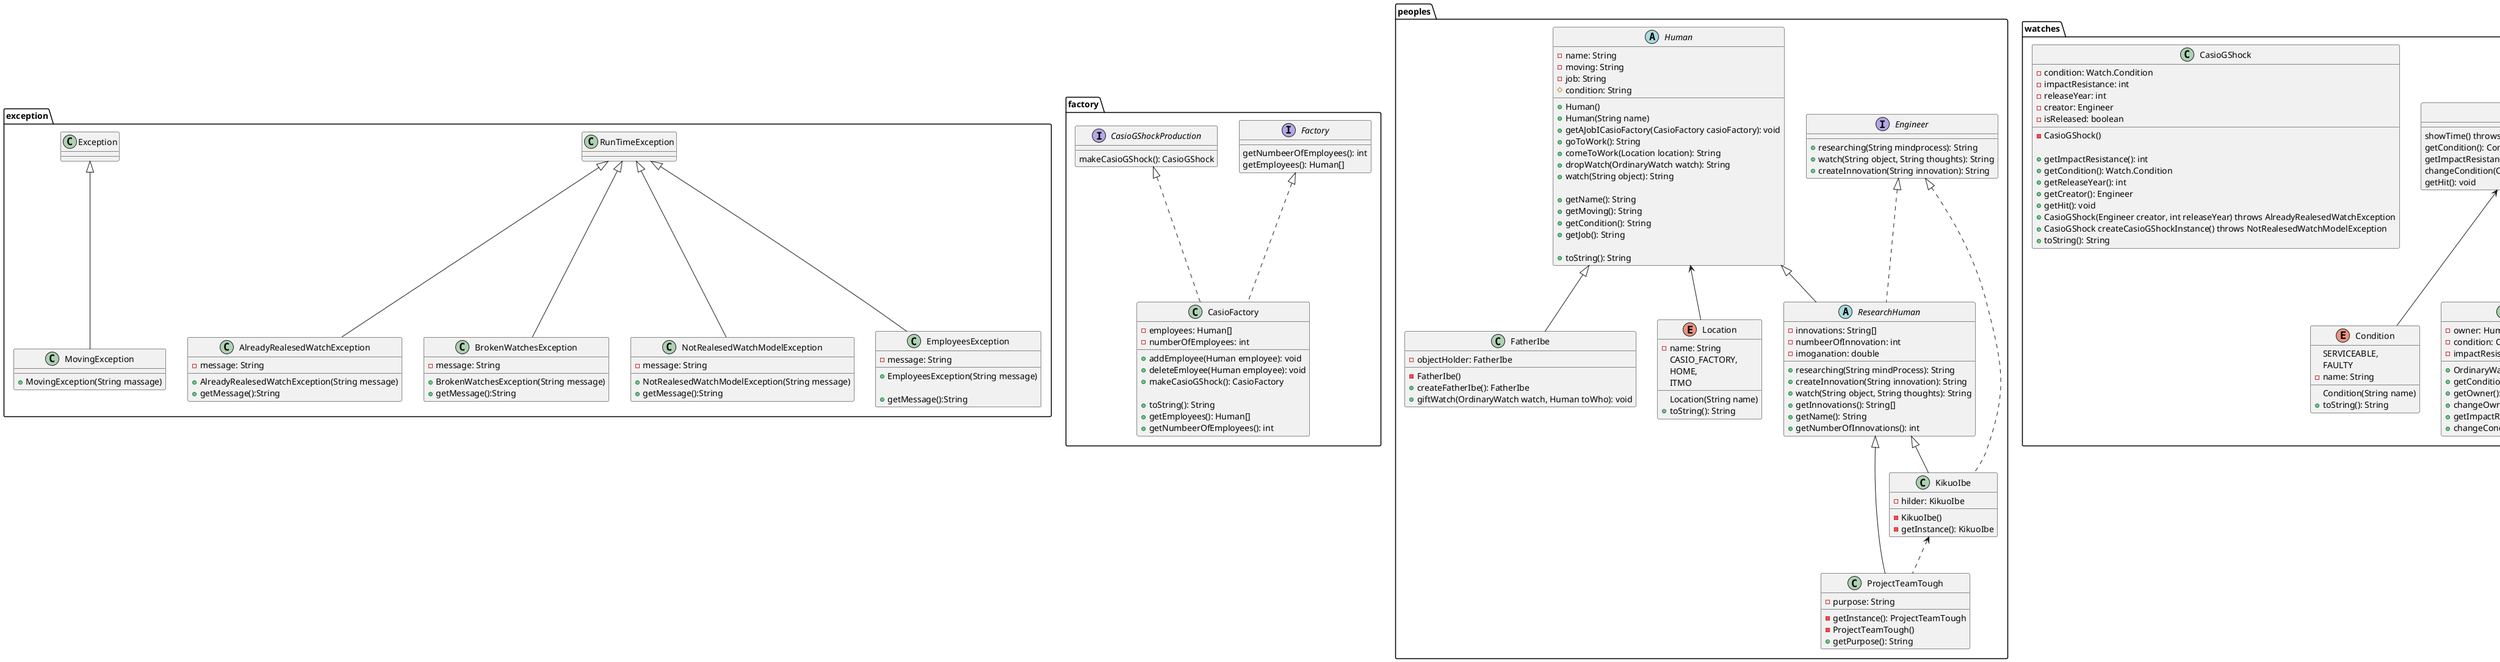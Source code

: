 @startuml
package exception {
class AlreadyRealesedWatchException{
- message: String

+AlreadyRealesedWatchException(String message)
+getMessage():String
}
RunTimeException<|--AlreadyRealesedWatchException
class BrokenWatchesException{
- message: String

+BrokenWatchesException(String message)
+getMessage():String
}
RunTimeException<|--BrokenWatchesException
class NotRealesedWatchModelException{
- message: String

+NotRealesedWatchModelException(String message)
+getMessage():String
}
RunTimeException<|--NotRealesedWatchModelException
class MovingException{
+MovingException(String massage)
}
Exception<|--MovingException
class EmployeesException extends RunTimeException{
-message: String
+EmployeesException(String message)

+getMessage():String
}

}
package factory{
class CasioFactory implements Factory, CasioGShockProduction{
- employees: Human[]
- numberOfEmployees: int
+ addEmployee(Human employee): void
+ deleteEmloyee(Human employee): void
+ makeCasioGShock(): CasioFactory

+ toString(): String
+ getEmployees(): Human[]
+ getNumbeerOfEmployees(): int
}
interface CasioGShockProduction{
makeCasioGShock(): CasioGShock
}
interface Factory{
getNumbeerOfEmployees(): int
getEmployees(): Human[]
}
}
package peoples{
interface Engineer{
+ researching(String mindprocess): String
+ watch(String object, String thoughts): String
+ createInnovation(String innovation): String
}
class FatherIbe extends Human {
- objectHolder: FatherIbe
- FatherIbe()
+ createFatherIbe(): FatherIbe
+ giftWatch(OrdinaryWatch watch, Human toWho): void
}
 abstract class Human  {
 - name: String
 - moving: String
 - job: String
 # condition: String

+ Human()
+ Human(String name)
+ getAJobICasioFactory(CasioFactory casioFactory): void
+ goToWork(): String
+ comeToWork(Location location): String
+ dropWatch(OrdinaryWatch watch): String
+ watch(String object): String

+ getName(): String
+ getMoving(): String
+ getCondition(): String
+ getJob(): String

+ toString(): String
}
Human<-- Location
enum Location{
- name: String
Location(String name)
+ toString(): String
CASIO_FACTORY,
HOME,
ITMO
}
abstract class ResearchHuman extends Human implements Engineer{
- innovations: String[]
- numbeerOfInnovation: int
- imoganation: double

+researching(String mindProcess): String
+ createInnovation(String innovation): String
+ watch(String object, String thoughts): String
+ getInnovations(): String[]
+ getName(): String
+ getNumberOfInnovations(): int
}

class KikuoIbe extends ResearchHuman implements Engineer {
- KikuoIbe()
- hilder: KikuoIbe
- getInstance(): KikuoIbe
}
class ProjectTeamTough extends ResearchHuman{
- purpose: String
- getInstance(): ProjectTeamTough
- ProjectTeamTough()
+ getPurpose(): String
}
KikuoIbe<..ProjectTeamTough
}

package watches{
interface Watch {
showTime() throws BrokenWatchesException: String
getCondition(): Condition
getImpactResistance(): int
changeCondition(Condition condition): void
getHit(): void
}
enum Condition{
 SERVICEABLE,
 FAULTY
 - name: String
 Condition(String name)
 + toString(): String
}
Watch<-- Condition
class OrdinaryWatch implements Watch{
- owner: Human
- condition: Condition
- impactResistance: int
+ OrdinaryWatch(Human owner)
+ getCondition(): Condition
+ getOwner(): Human
+ changeOwner(Human newOwner): void
+ getImpactResistance(): int
+ changeCondition(Condition condition): void
}

class CasioGShock {
- condition: Watch.Condition
- impactResistance: int
- releaseYear: int
- creator: Engineer
- isReleased: boolean

-CasioGShock()

+ getImpactResistance(): int
+ getCondition(): Watch.Condition
+ getReleaseYear(): int
+ getCreator(): Engineer
+ getHit(): void
+ CasioGShock(Engineer creator, int releaseYear) throws AlreadyRealesedWatchException
+ CasioGShock createCasioGShockInstance() throws NotRealesedWatchModelException
+ toString(): String
}
}
@enduml